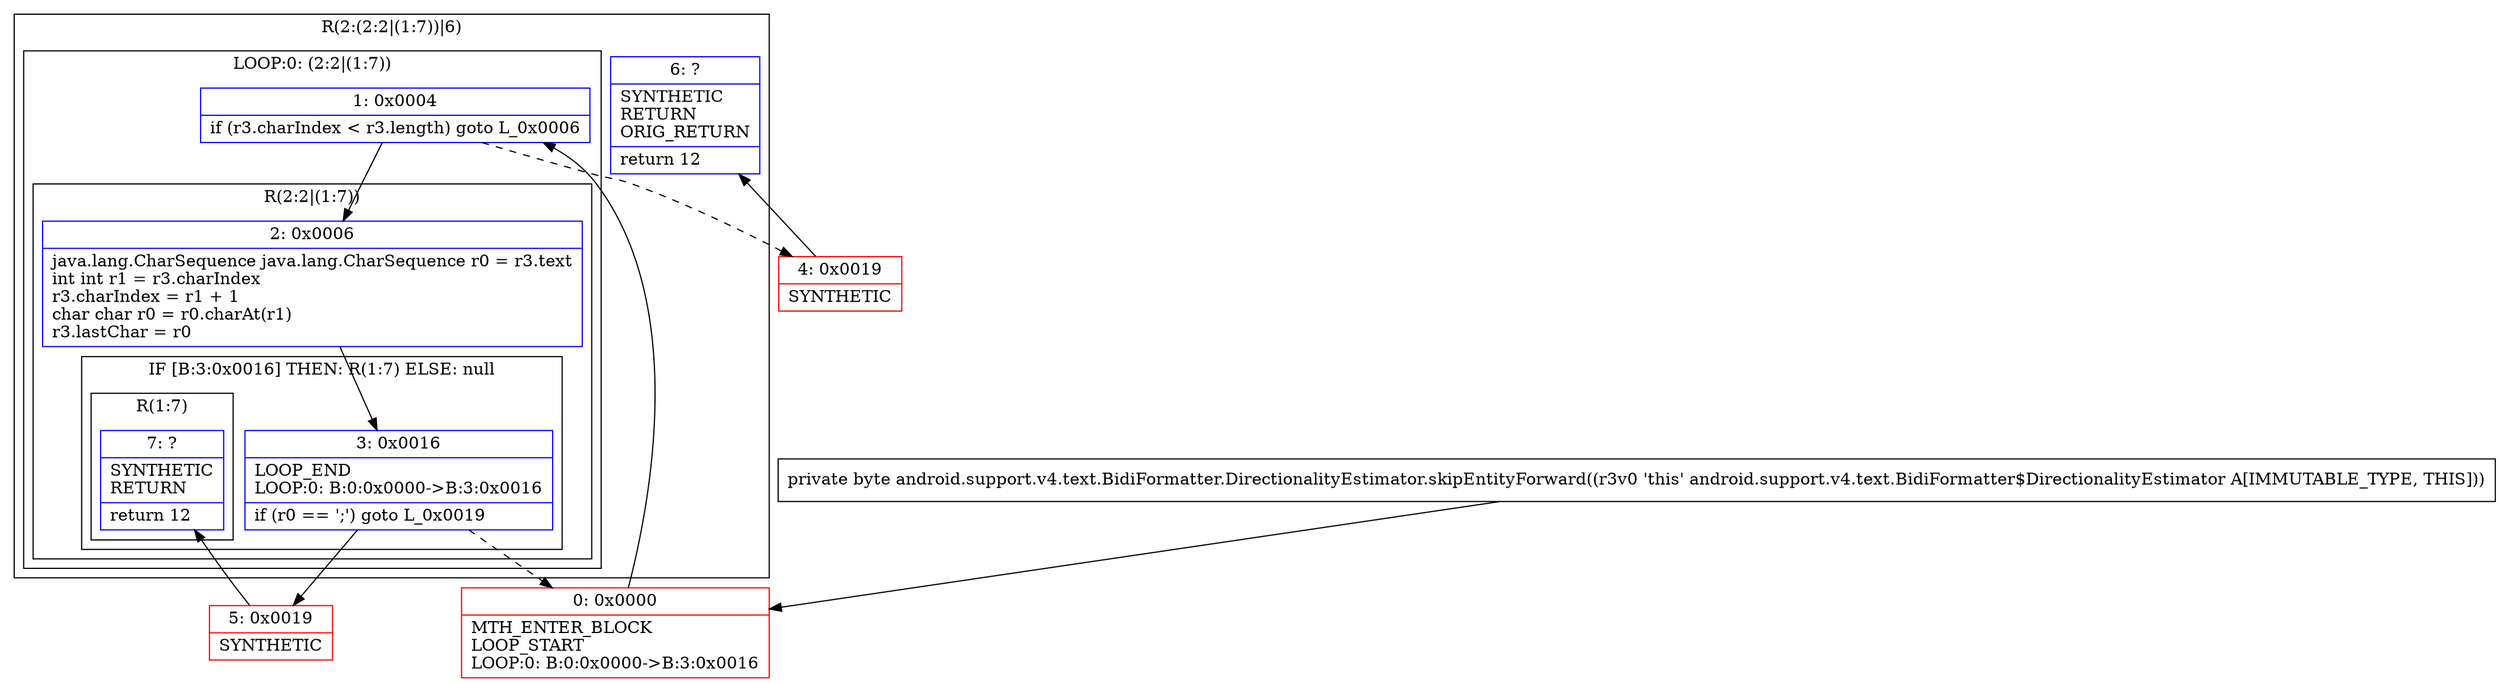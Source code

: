 digraph "CFG forandroid.support.v4.text.BidiFormatter.DirectionalityEstimator.skipEntityForward()B" {
subgraph cluster_Region_1110229568 {
label = "R(2:(2:2|(1:7))|6)";
node [shape=record,color=blue];
subgraph cluster_LoopRegion_1572726244 {
label = "LOOP:0: (2:2|(1:7))";
node [shape=record,color=blue];
Node_1 [shape=record,label="{1\:\ 0x0004|if (r3.charIndex \< r3.length) goto L_0x0006\l}"];
subgraph cluster_Region_356165367 {
label = "R(2:2|(1:7))";
node [shape=record,color=blue];
Node_2 [shape=record,label="{2\:\ 0x0006|java.lang.CharSequence java.lang.CharSequence r0 = r3.text\lint int r1 = r3.charIndex\lr3.charIndex = r1 + 1\lchar char r0 = r0.charAt(r1)\lr3.lastChar = r0\l}"];
subgraph cluster_IfRegion_2142424862 {
label = "IF [B:3:0x0016] THEN: R(1:7) ELSE: null";
node [shape=record,color=blue];
Node_3 [shape=record,label="{3\:\ 0x0016|LOOP_END\lLOOP:0: B:0:0x0000\-\>B:3:0x0016\l|if (r0 == ';') goto L_0x0019\l}"];
subgraph cluster_Region_2103267079 {
label = "R(1:7)";
node [shape=record,color=blue];
Node_7 [shape=record,label="{7\:\ ?|SYNTHETIC\lRETURN\l|return 12\l}"];
}
}
}
}
Node_6 [shape=record,label="{6\:\ ?|SYNTHETIC\lRETURN\lORIG_RETURN\l|return 12\l}"];
}
Node_0 [shape=record,color=red,label="{0\:\ 0x0000|MTH_ENTER_BLOCK\lLOOP_START\lLOOP:0: B:0:0x0000\-\>B:3:0x0016\l}"];
Node_4 [shape=record,color=red,label="{4\:\ 0x0019|SYNTHETIC\l}"];
Node_5 [shape=record,color=red,label="{5\:\ 0x0019|SYNTHETIC\l}"];
MethodNode[shape=record,label="{private byte android.support.v4.text.BidiFormatter.DirectionalityEstimator.skipEntityForward((r3v0 'this' android.support.v4.text.BidiFormatter$DirectionalityEstimator A[IMMUTABLE_TYPE, THIS])) }"];
MethodNode -> Node_0;
Node_1 -> Node_2;
Node_1 -> Node_4[style=dashed];
Node_2 -> Node_3;
Node_3 -> Node_0[style=dashed];
Node_3 -> Node_5;
Node_0 -> Node_1;
Node_4 -> Node_6;
Node_5 -> Node_7;
}

